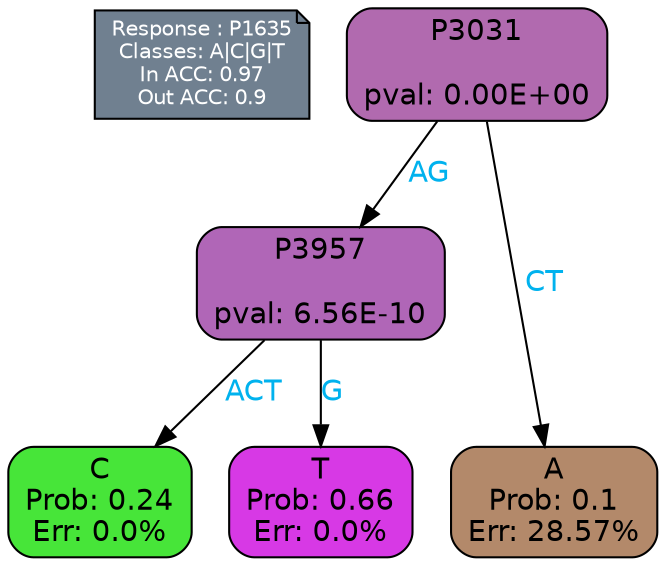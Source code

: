 digraph Tree {
node [shape=box, style="filled, rounded", color="black", fontname=helvetica] ;
graph [ranksep=equally, splines=polylines, bgcolor=transparent, dpi=600] ;
edge [fontname=helvetica] ;
LEGEND [label="Response : P1635
Classes: A|C|G|T
In ACC: 0.97
Out ACC: 0.9
",shape=note,align=left,style=filled,fillcolor="slategray",fontcolor="white",fontsize=10];1 [label="P3031

pval: 0.00E+00", fillcolor="#b16aaf"] ;
2 [label="P3957

pval: 6.56E-10", fillcolor="#b066b7"] ;
3 [label="C
Prob: 0.24
Err: 0.0%", fillcolor="#47e539"] ;
4 [label="T
Prob: 0.66
Err: 0.0%", fillcolor="#d739e5"] ;
5 [label="A
Prob: 0.1
Err: 28.57%", fillcolor="#b3896a"] ;
1 -> 2 [label="AG",fontcolor=deepskyblue2] ;
1 -> 5 [label="CT",fontcolor=deepskyblue2] ;
2 -> 3 [label="ACT",fontcolor=deepskyblue2] ;
2 -> 4 [label="G",fontcolor=deepskyblue2] ;
{rank = same; 3;4;5;}{rank = same; LEGEND;1;}}